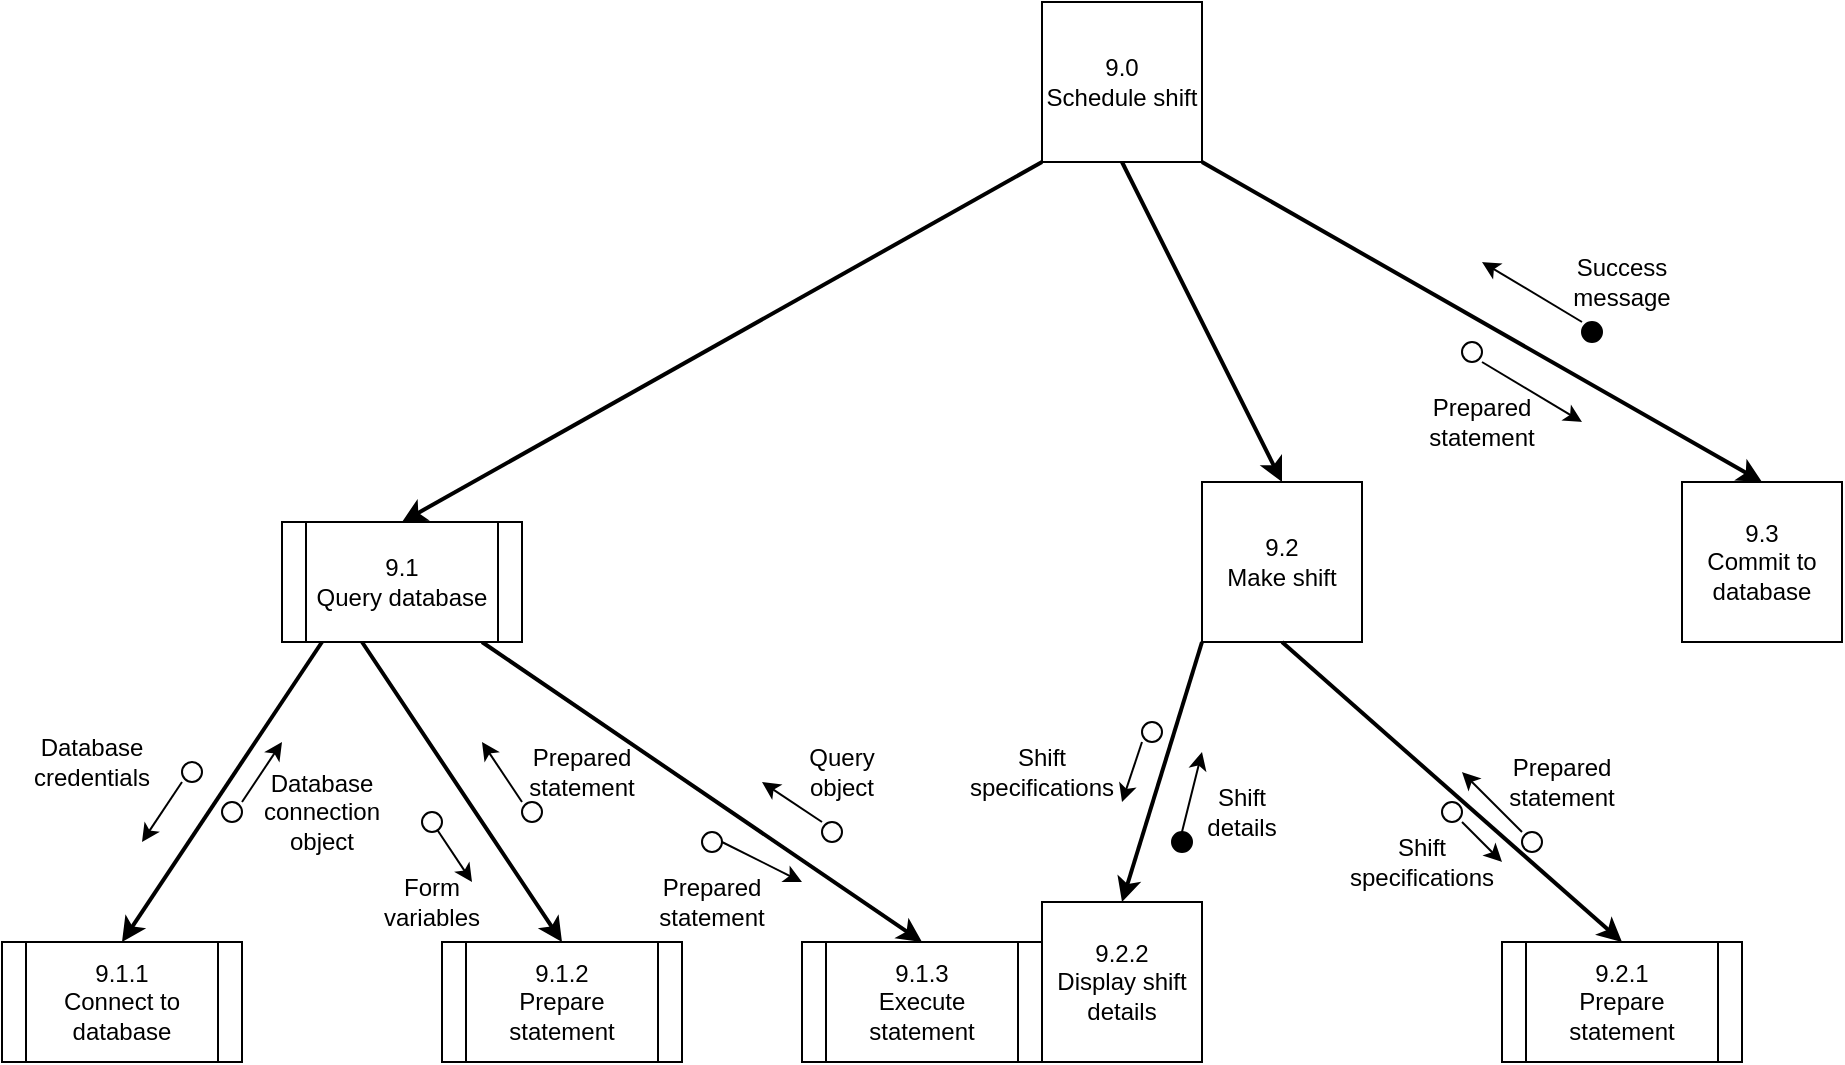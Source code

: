 <mxfile version="12.7.0" type="github">
  <diagram id="g8YreM0hBuEBGL91o7nB" name="Page-1">
    <mxGraphModel dx="1952" dy="614" grid="1" gridSize="10" guides="1" tooltips="1" connect="1" arrows="1" fold="1" page="1" pageScale="1" pageWidth="850" pageHeight="1100" math="0" shadow="0">
      <root>
        <mxCell id="0"/>
        <mxCell id="1" parent="0"/>
        <mxCell id="knCNbC4QlPTW4irUIRz2-1" value="9.0&lt;br&gt;Schedule shift" style="whiteSpace=wrap;html=1;aspect=fixed;" parent="1" vertex="1">
          <mxGeometry x="360" y="80" width="80" height="80" as="geometry"/>
        </mxCell>
        <mxCell id="knCNbC4QlPTW4irUIRz2-4" value="9.2&lt;br&gt;Make shift" style="whiteSpace=wrap;html=1;aspect=fixed;" parent="1" vertex="1">
          <mxGeometry x="440" y="320" width="80" height="80" as="geometry"/>
        </mxCell>
        <mxCell id="knCNbC4QlPTW4irUIRz2-7" value="" style="endArrow=classic;html=1;exitX=0;exitY=1;exitDx=0;exitDy=0;entryX=0.5;entryY=0;entryDx=0;entryDy=0;strokeWidth=2;" parent="1" source="knCNbC4QlPTW4irUIRz2-1" target="w9kc-Dm7S4MfyAh4_mvn-1" edge="1">
          <mxGeometry width="50" height="50" relative="1" as="geometry">
            <mxPoint x="410" y="290" as="sourcePoint"/>
            <mxPoint x="40" y="320" as="targetPoint"/>
          </mxGeometry>
        </mxCell>
        <mxCell id="knCNbC4QlPTW4irUIRz2-8" value="" style="endArrow=classic;html=1;strokeWidth=1;" parent="1" source="knCNbC4QlPTW4irUIRz2-9" edge="1">
          <mxGeometry width="50" height="50" relative="1" as="geometry">
            <mxPoint x="55" y="490" as="sourcePoint"/>
            <mxPoint x="75" y="520" as="targetPoint"/>
          </mxGeometry>
        </mxCell>
        <mxCell id="knCNbC4QlPTW4irUIRz2-10" value="Form variables" style="text;html=1;strokeColor=none;fillColor=none;align=center;verticalAlign=middle;whiteSpace=wrap;rounded=0;" parent="1" vertex="1">
          <mxGeometry x="35" y="520" width="40" height="20" as="geometry"/>
        </mxCell>
        <mxCell id="knCNbC4QlPTW4irUIRz2-11" value="" style="endArrow=classic;html=1;strokeWidth=1;" parent="1" edge="1">
          <mxGeometry width="50" height="50" relative="1" as="geometry">
            <mxPoint x="-40" y="480" as="sourcePoint"/>
            <mxPoint x="-20" y="450" as="targetPoint"/>
          </mxGeometry>
        </mxCell>
        <mxCell id="knCNbC4QlPTW4irUIRz2-12" value="" style="ellipse;whiteSpace=wrap;html=1;aspect=fixed;" parent="1" vertex="1">
          <mxGeometry x="-50" y="480" width="10" height="10" as="geometry"/>
        </mxCell>
        <mxCell id="knCNbC4QlPTW4irUIRz2-13" value="Database connection object" style="text;html=1;strokeColor=none;fillColor=none;align=center;verticalAlign=middle;whiteSpace=wrap;rounded=0;" parent="1" vertex="1">
          <mxGeometry x="-20" y="475" width="40" height="20" as="geometry"/>
        </mxCell>
        <mxCell id="knCNbC4QlPTW4irUIRz2-15" value="9.1.1&lt;br&gt;Connect to database" style="shape=process;whiteSpace=wrap;html=1;backgroundOutline=1;" parent="1" vertex="1">
          <mxGeometry x="-160" y="550" width="120" height="60" as="geometry"/>
        </mxCell>
        <mxCell id="knCNbC4QlPTW4irUIRz2-16" value="" style="endArrow=classic;html=1;strokeWidth=2;entryX=0.5;entryY=0;entryDx=0;entryDy=0;exitX=0;exitY=1;exitDx=0;exitDy=0;" parent="1" target="knCNbC4QlPTW4irUIRz2-15" edge="1">
          <mxGeometry width="50" height="50" relative="1" as="geometry">
            <mxPoint y="400" as="sourcePoint"/>
            <mxPoint x="10" y="430" as="targetPoint"/>
          </mxGeometry>
        </mxCell>
        <mxCell id="knCNbC4QlPTW4irUIRz2-20" value="" style="endArrow=classic;html=1;strokeWidth=2;entryX=0.5;entryY=0;entryDx=0;entryDy=0;exitX=0.25;exitY=1;exitDx=0;exitDy=0;" parent="1" target="knCNbC4QlPTW4irUIRz2-46" edge="1">
          <mxGeometry width="50" height="50" relative="1" as="geometry">
            <mxPoint x="20" y="400" as="sourcePoint"/>
            <mxPoint x="120" y="530" as="targetPoint"/>
            <Array as="points">
              <mxPoint x="80" y="490"/>
            </Array>
          </mxGeometry>
        </mxCell>
        <mxCell id="knCNbC4QlPTW4irUIRz2-22" value="" style="endArrow=classic;html=1;strokeWidth=1;" parent="1" edge="1">
          <mxGeometry width="50" height="50" relative="1" as="geometry">
            <mxPoint x="-70" y="470" as="sourcePoint"/>
            <mxPoint x="-90" y="500" as="targetPoint"/>
          </mxGeometry>
        </mxCell>
        <mxCell id="knCNbC4QlPTW4irUIRz2-25" value="" style="ellipse;whiteSpace=wrap;html=1;aspect=fixed;fillColor=#000000;" parent="1" vertex="1">
          <mxGeometry x="630" y="240" width="10" height="10" as="geometry"/>
        </mxCell>
        <mxCell id="knCNbC4QlPTW4irUIRz2-26" value="" style="ellipse;whiteSpace=wrap;html=1;aspect=fixed;" parent="1" vertex="1">
          <mxGeometry x="570" y="250" width="10" height="10" as="geometry"/>
        </mxCell>
        <mxCell id="knCNbC4QlPTW4irUIRz2-27" value="" style="ellipse;whiteSpace=wrap;html=1;aspect=fixed;" parent="1" vertex="1">
          <mxGeometry x="560" y="480" width="10" height="10" as="geometry"/>
        </mxCell>
        <mxCell id="knCNbC4QlPTW4irUIRz2-28" value="" style="ellipse;whiteSpace=wrap;html=1;aspect=fixed;fillColor=#FFFFFF;" parent="1" vertex="1">
          <mxGeometry x="600" y="495" width="10" height="10" as="geometry"/>
        </mxCell>
        <mxCell id="knCNbC4QlPTW4irUIRz2-29" value="" style="ellipse;whiteSpace=wrap;html=1;aspect=fixed;fillColor=#000000;" parent="1" vertex="1">
          <mxGeometry x="425" y="495" width="10" height="10" as="geometry"/>
        </mxCell>
        <mxCell id="knCNbC4QlPTW4irUIRz2-30" value="" style="ellipse;whiteSpace=wrap;html=1;aspect=fixed;" parent="1" vertex="1">
          <mxGeometry x="410" y="440" width="10" height="10" as="geometry"/>
        </mxCell>
        <mxCell id="knCNbC4QlPTW4irUIRz2-31" value="" style="ellipse;whiteSpace=wrap;html=1;aspect=fixed;" parent="1" vertex="1">
          <mxGeometry x="250" y="490" width="10" height="10" as="geometry"/>
        </mxCell>
        <mxCell id="knCNbC4QlPTW4irUIRz2-32" value="" style="ellipse;whiteSpace=wrap;html=1;aspect=fixed;" parent="1" vertex="1">
          <mxGeometry x="190" y="495" width="10" height="10" as="geometry"/>
        </mxCell>
        <mxCell id="knCNbC4QlPTW4irUIRz2-33" value="" style="ellipse;whiteSpace=wrap;html=1;aspect=fixed;" parent="1" vertex="1">
          <mxGeometry x="100" y="480" width="10" height="10" as="geometry"/>
        </mxCell>
        <mxCell id="knCNbC4QlPTW4irUIRz2-34" value="" style="ellipse;whiteSpace=wrap;html=1;aspect=fixed;" parent="1" vertex="1">
          <mxGeometry x="-70" y="460" width="10" height="10" as="geometry"/>
        </mxCell>
        <mxCell id="knCNbC4QlPTW4irUIRz2-35" value="Database credentials" style="text;html=1;strokeColor=none;fillColor=none;align=center;verticalAlign=middle;whiteSpace=wrap;rounded=0;" parent="1" vertex="1">
          <mxGeometry x="-135" y="450" width="40" height="20" as="geometry"/>
        </mxCell>
        <mxCell id="knCNbC4QlPTW4irUIRz2-36" value="" style="endArrow=classic;html=1;strokeWidth=1;" parent="1" edge="1">
          <mxGeometry width="50" height="50" relative="1" as="geometry">
            <mxPoint x="100" y="480" as="sourcePoint"/>
            <mxPoint x="80" y="450" as="targetPoint"/>
          </mxGeometry>
        </mxCell>
        <mxCell id="knCNbC4QlPTW4irUIRz2-39" value="Prepared statement" style="text;html=1;strokeColor=none;fillColor=none;align=center;verticalAlign=middle;whiteSpace=wrap;rounded=0;" parent="1" vertex="1">
          <mxGeometry x="110" y="455" width="40" height="20" as="geometry"/>
        </mxCell>
        <mxCell id="knCNbC4QlPTW4irUIRz2-40" value="" style="endArrow=classic;html=1;strokeWidth=2;exitX=1;exitY=1;exitDx=0;exitDy=0;entryX=0.5;entryY=0;entryDx=0;entryDy=0;" parent="1" target="O3DAFxywaz7zmf8wwd_v-1" edge="1">
          <mxGeometry width="50" height="50" relative="1" as="geometry">
            <mxPoint x="80" y="400" as="sourcePoint"/>
            <mxPoint x="280" y="530" as="targetPoint"/>
          </mxGeometry>
        </mxCell>
        <mxCell id="knCNbC4QlPTW4irUIRz2-41" value="" style="endArrow=classic;html=1;strokeWidth=1;" parent="1" edge="1">
          <mxGeometry width="50" height="50" relative="1" as="geometry">
            <mxPoint x="200" y="500" as="sourcePoint"/>
            <mxPoint x="240" y="520" as="targetPoint"/>
          </mxGeometry>
        </mxCell>
        <mxCell id="knCNbC4QlPTW4irUIRz2-42" value="" style="endArrow=classic;html=1;strokeWidth=1;" parent="1" edge="1">
          <mxGeometry width="50" height="50" relative="1" as="geometry">
            <mxPoint x="250" y="490" as="sourcePoint"/>
            <mxPoint x="220" y="470" as="targetPoint"/>
          </mxGeometry>
        </mxCell>
        <mxCell id="knCNbC4QlPTW4irUIRz2-43" value="Prepared statement" style="text;html=1;strokeColor=none;fillColor=none;align=center;verticalAlign=middle;whiteSpace=wrap;rounded=0;" parent="1" vertex="1">
          <mxGeometry x="175" y="520" width="40" height="20" as="geometry"/>
        </mxCell>
        <mxCell id="knCNbC4QlPTW4irUIRz2-44" value="Query object" style="text;html=1;strokeColor=none;fillColor=none;align=center;verticalAlign=middle;whiteSpace=wrap;rounded=0;" parent="1" vertex="1">
          <mxGeometry x="240" y="455" width="40" height="20" as="geometry"/>
        </mxCell>
        <mxCell id="knCNbC4QlPTW4irUIRz2-46" value="9.1.2&lt;br&gt;Prepare statement" style="shape=process;whiteSpace=wrap;html=1;backgroundOutline=1;" parent="1" vertex="1">
          <mxGeometry x="60" y="550" width="120" height="60" as="geometry"/>
        </mxCell>
        <mxCell id="knCNbC4QlPTW4irUIRz2-9" value="" style="ellipse;whiteSpace=wrap;html=1;aspect=fixed;" parent="1" vertex="1">
          <mxGeometry x="50" y="485" width="10" height="10" as="geometry"/>
        </mxCell>
        <mxCell id="knCNbC4QlPTW4irUIRz2-50" value="" style="endArrow=classic;html=1;strokeWidth=1;" parent="1" target="knCNbC4QlPTW4irUIRz2-9" edge="1">
          <mxGeometry width="50" height="50" relative="1" as="geometry">
            <mxPoint x="55" y="490" as="sourcePoint"/>
            <mxPoint x="75" y="520" as="targetPoint"/>
          </mxGeometry>
        </mxCell>
        <mxCell id="knCNbC4QlPTW4irUIRz2-51" value="" style="endArrow=classic;html=1;strokeWidth=2;entryX=0.5;entryY=0;entryDx=0;entryDy=0;exitX=0;exitY=1;exitDx=0;exitDy=0;" parent="1" source="knCNbC4QlPTW4irUIRz2-4" target="knCNbC4QlPTW4irUIRz2-65" edge="1">
          <mxGeometry width="50" height="50" relative="1" as="geometry">
            <mxPoint x="490" y="500" as="sourcePoint"/>
            <mxPoint x="420" y="540" as="targetPoint"/>
          </mxGeometry>
        </mxCell>
        <mxCell id="knCNbC4QlPTW4irUIRz2-52" value="" style="endArrow=classic;html=1;strokeWidth=1;" parent="1" edge="1">
          <mxGeometry width="50" height="50" relative="1" as="geometry">
            <mxPoint x="410" y="450" as="sourcePoint"/>
            <mxPoint x="400" y="480" as="targetPoint"/>
          </mxGeometry>
        </mxCell>
        <mxCell id="knCNbC4QlPTW4irUIRz2-53" value="" style="endArrow=classic;html=1;strokeWidth=1;" parent="1" edge="1">
          <mxGeometry width="50" height="50" relative="1" as="geometry">
            <mxPoint x="430" y="495" as="sourcePoint"/>
            <mxPoint x="440" y="455" as="targetPoint"/>
          </mxGeometry>
        </mxCell>
        <mxCell id="knCNbC4QlPTW4irUIRz2-54" value="Shift specifications" style="text;html=1;strokeColor=none;fillColor=none;align=center;verticalAlign=middle;whiteSpace=wrap;rounded=0;" parent="1" vertex="1">
          <mxGeometry x="340" y="455" width="40" height="20" as="geometry"/>
        </mxCell>
        <mxCell id="knCNbC4QlPTW4irUIRz2-56" value="" style="endArrow=classic;html=1;strokeWidth=2;entryX=0.5;entryY=0;entryDx=0;entryDy=0;exitX=0.5;exitY=1;exitDx=0;exitDy=0;" parent="1" source="knCNbC4QlPTW4irUIRz2-1" target="knCNbC4QlPTW4irUIRz2-4" edge="1">
          <mxGeometry width="50" height="50" relative="1" as="geometry">
            <mxPoint x="430" y="260" as="sourcePoint"/>
            <mxPoint x="480" y="210" as="targetPoint"/>
          </mxGeometry>
        </mxCell>
        <mxCell id="knCNbC4QlPTW4irUIRz2-57" value="Prepared statement" style="text;html=1;strokeColor=none;fillColor=none;align=center;verticalAlign=middle;whiteSpace=wrap;rounded=0;" parent="1" vertex="1">
          <mxGeometry x="600" y="460" width="40" height="20" as="geometry"/>
        </mxCell>
        <mxCell id="knCNbC4QlPTW4irUIRz2-58" value="9.3&lt;br&gt;Commit to database" style="whiteSpace=wrap;html=1;aspect=fixed;" parent="1" vertex="1">
          <mxGeometry x="680" y="320" width="80" height="80" as="geometry"/>
        </mxCell>
        <mxCell id="knCNbC4QlPTW4irUIRz2-59" value="" style="endArrow=classic;html=1;strokeWidth=2;entryX=0.5;entryY=0;entryDx=0;entryDy=0;exitX=1;exitY=1;exitDx=0;exitDy=0;" parent="1" source="knCNbC4QlPTW4irUIRz2-1" target="knCNbC4QlPTW4irUIRz2-58" edge="1">
          <mxGeometry width="50" height="50" relative="1" as="geometry">
            <mxPoint x="600" y="240" as="sourcePoint"/>
            <mxPoint x="650" y="190" as="targetPoint"/>
          </mxGeometry>
        </mxCell>
        <mxCell id="knCNbC4QlPTW4irUIRz2-60" value="" style="endArrow=classic;html=1;strokeWidth=2;exitX=0.5;exitY=1;exitDx=0;exitDy=0;entryX=0.5;entryY=0;entryDx=0;entryDy=0;" parent="1" source="knCNbC4QlPTW4irUIRz2-4" target="knCNbC4QlPTW4irUIRz2-64" edge="1">
          <mxGeometry width="50" height="50" relative="1" as="geometry">
            <mxPoint x="600" y="470" as="sourcePoint"/>
            <mxPoint x="640" y="530" as="targetPoint"/>
          </mxGeometry>
        </mxCell>
        <mxCell id="knCNbC4QlPTW4irUIRz2-61" value="" style="endArrow=classic;html=1;strokeWidth=1;" parent="1" edge="1">
          <mxGeometry width="50" height="50" relative="1" as="geometry">
            <mxPoint x="600" y="495" as="sourcePoint"/>
            <mxPoint x="570" y="465" as="targetPoint"/>
          </mxGeometry>
        </mxCell>
        <mxCell id="knCNbC4QlPTW4irUIRz2-62" value="" style="endArrow=classic;html=1;strokeWidth=1;" parent="1" edge="1">
          <mxGeometry width="50" height="50" relative="1" as="geometry">
            <mxPoint x="570" y="490" as="sourcePoint"/>
            <mxPoint x="590" y="510" as="targetPoint"/>
          </mxGeometry>
        </mxCell>
        <mxCell id="knCNbC4QlPTW4irUIRz2-64" value="9.2.1&lt;br&gt;Prepare statement" style="shape=process;whiteSpace=wrap;html=1;backgroundOutline=1;" parent="1" vertex="1">
          <mxGeometry x="590" y="550" width="120" height="60" as="geometry"/>
        </mxCell>
        <mxCell id="knCNbC4QlPTW4irUIRz2-65" value="9.2.2&lt;br&gt;Display shift details" style="whiteSpace=wrap;html=1;aspect=fixed;" parent="1" vertex="1">
          <mxGeometry x="360" y="530" width="80" height="80" as="geometry"/>
        </mxCell>
        <mxCell id="knCNbC4QlPTW4irUIRz2-68" value="Shift details" style="text;html=1;strokeColor=none;fillColor=none;align=center;verticalAlign=middle;whiteSpace=wrap;rounded=0;" parent="1" vertex="1">
          <mxGeometry x="440" y="475" width="40" height="20" as="geometry"/>
        </mxCell>
        <mxCell id="knCNbC4QlPTW4irUIRz2-69" value="Shift specifications" style="text;html=1;strokeColor=none;fillColor=none;align=center;verticalAlign=middle;whiteSpace=wrap;rounded=0;" parent="1" vertex="1">
          <mxGeometry x="530" y="500" width="40" height="20" as="geometry"/>
        </mxCell>
        <mxCell id="knCNbC4QlPTW4irUIRz2-71" value="" style="endArrow=classic;html=1;strokeWidth=1;" parent="1" edge="1">
          <mxGeometry width="50" height="50" relative="1" as="geometry">
            <mxPoint x="580" y="260" as="sourcePoint"/>
            <mxPoint x="630" y="290" as="targetPoint"/>
          </mxGeometry>
        </mxCell>
        <mxCell id="knCNbC4QlPTW4irUIRz2-72" value="" style="endArrow=classic;html=1;strokeWidth=1;" parent="1" edge="1">
          <mxGeometry width="50" height="50" relative="1" as="geometry">
            <mxPoint x="630" y="240" as="sourcePoint"/>
            <mxPoint x="580" y="210" as="targetPoint"/>
          </mxGeometry>
        </mxCell>
        <mxCell id="knCNbC4QlPTW4irUIRz2-73" value="Prepared statement" style="text;html=1;strokeColor=none;fillColor=none;align=center;verticalAlign=middle;whiteSpace=wrap;rounded=0;" parent="1" vertex="1">
          <mxGeometry x="560" y="280" width="40" height="20" as="geometry"/>
        </mxCell>
        <mxCell id="knCNbC4QlPTW4irUIRz2-74" value="Success message" style="text;html=1;strokeColor=none;fillColor=none;align=center;verticalAlign=middle;whiteSpace=wrap;rounded=0;" parent="1" vertex="1">
          <mxGeometry x="630" y="210" width="40" height="20" as="geometry"/>
        </mxCell>
        <mxCell id="O3DAFxywaz7zmf8wwd_v-1" value="&lt;span style=&quot;white-space: normal&quot;&gt;9.1.3&lt;/span&gt;&lt;br style=&quot;white-space: normal&quot;&gt;&lt;span style=&quot;white-space: normal&quot;&gt;Execute statement&lt;/span&gt;" style="shape=process;whiteSpace=wrap;html=1;backgroundOutline=1;fillColor=#FFFFFF;" parent="1" vertex="1">
          <mxGeometry x="240" y="550" width="120" height="60" as="geometry"/>
        </mxCell>
        <mxCell id="w9kc-Dm7S4MfyAh4_mvn-1" value="&lt;span style=&quot;white-space: normal&quot;&gt;9.1&lt;/span&gt;&lt;br style=&quot;white-space: normal&quot;&gt;&lt;span style=&quot;white-space: normal&quot;&gt;Query database&lt;/span&gt;" style="shape=process;whiteSpace=wrap;html=1;backgroundOutline=1;" parent="1" vertex="1">
          <mxGeometry x="-20" y="340" width="120" height="60" as="geometry"/>
        </mxCell>
      </root>
    </mxGraphModel>
  </diagram>
</mxfile>
